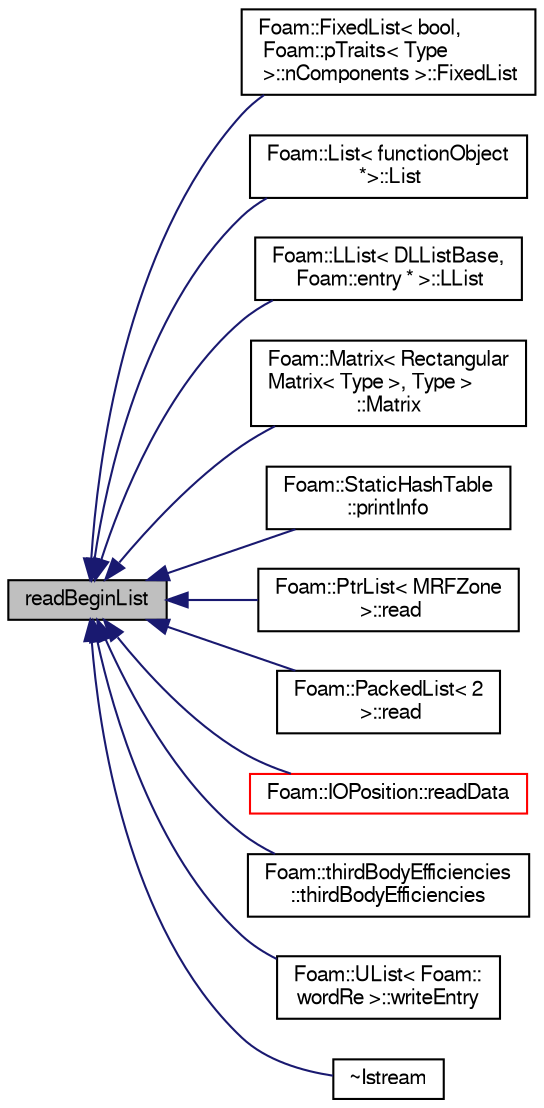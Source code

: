 digraph "readBeginList"
{
  bgcolor="transparent";
  edge [fontname="FreeSans",fontsize="10",labelfontname="FreeSans",labelfontsize="10"];
  node [fontname="FreeSans",fontsize="10",shape=record];
  rankdir="LR";
  Node571 [label="readBeginList",height=0.2,width=0.4,color="black", fillcolor="grey75", style="filled", fontcolor="black"];
  Node571 -> Node572 [dir="back",color="midnightblue",fontsize="10",style="solid",fontname="FreeSans"];
  Node572 [label="Foam::FixedList\< bool,\l Foam::pTraits\< Type\l \>::nComponents \>::FixedList",height=0.2,width=0.4,color="black",URL="$a25894.html#a96fc89cc5cd7ef81f0d49bfb25247021",tooltip="Construct from Istream. "];
  Node571 -> Node573 [dir="back",color="midnightblue",fontsize="10",style="solid",fontname="FreeSans"];
  Node573 [label="Foam::List\< functionObject\l *\>::List",height=0.2,width=0.4,color="black",URL="$a25694.html#a14f9ee6bb196d1f585f55ea49dc15a0c",tooltip="Construct from Istream. "];
  Node571 -> Node574 [dir="back",color="midnightblue",fontsize="10",style="solid",fontname="FreeSans"];
  Node574 [label="Foam::LList\< DLListBase,\l Foam::entry * \>::LList",height=0.2,width=0.4,color="black",URL="$a25762.html#aa632aa973f33404a158c0481ead8a78b",tooltip="Construct from Istream. "];
  Node571 -> Node575 [dir="back",color="midnightblue",fontsize="10",style="solid",fontname="FreeSans"];
  Node575 [label="Foam::Matrix\< Rectangular\lMatrix\< Type \>, Type \>\l::Matrix",height=0.2,width=0.4,color="black",URL="$a26774.html#aa92976d4353b6683c4f4b1b50a536502",tooltip="Construct from Istream. "];
  Node571 -> Node576 [dir="back",color="midnightblue",fontsize="10",style="solid",fontname="FreeSans"];
  Node576 [label="Foam::StaticHashTable\l::printInfo",height=0.2,width=0.4,color="black",URL="$a25738.html#a4630bfbe0bfbb22452195c1644979442",tooltip="Print information. "];
  Node571 -> Node577 [dir="back",color="midnightblue",fontsize="10",style="solid",fontname="FreeSans"];
  Node577 [label="Foam::PtrList\< MRFZone\l \>::read",height=0.2,width=0.4,color="black",URL="$a25914.html#a13f28f6f50da188010f20f60b92f4f39",tooltip="Read from Istream using given Istream constructor class. "];
  Node571 -> Node578 [dir="back",color="midnightblue",fontsize="10",style="solid",fontname="FreeSans"];
  Node578 [label="Foam::PackedList\< 2\l \>::read",height=0.2,width=0.4,color="black",URL="$a25938.html#a223c472410515286cf5050b0b7b37396",tooltip="Clear list and read from stream. "];
  Node571 -> Node579 [dir="back",color="midnightblue",fontsize="10",style="solid",fontname="FreeSans"];
  Node579 [label="Foam::IOPosition::readData",height=0.2,width=0.4,color="red",URL="$a23566.html#af01264cee7588de77f4021f7c9322549"];
  Node571 -> Node581 [dir="back",color="midnightblue",fontsize="10",style="solid",fontname="FreeSans"];
  Node581 [label="Foam::thirdBodyEfficiencies\l::thirdBodyEfficiencies",height=0.2,width=0.4,color="black",URL="$a30318.html#aece973b4d66b7d623d7afa421feb9395",tooltip="Construct from Istream. "];
  Node571 -> Node582 [dir="back",color="midnightblue",fontsize="10",style="solid",fontname="FreeSans"];
  Node582 [label="Foam::UList\< Foam::\lwordRe \>::writeEntry",height=0.2,width=0.4,color="black",URL="$a25698.html#ab40cda08e1d63badc1dbc7c31005601e",tooltip="Write the UList as a dictionary entry with keyword. "];
  Node571 -> Node583 [dir="back",color="midnightblue",fontsize="10",style="solid",fontname="FreeSans"];
  Node583 [label="~Istream",height=0.2,width=0.4,color="black",URL="$a26234.html#a226136d8d835f90dbae0127398f6dbc1",tooltip="Destructor. "];
}
